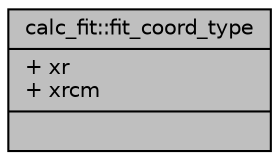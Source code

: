digraph "calc_fit::fit_coord_type"
{
  edge [fontname="Helvetica",fontsize="10",labelfontname="Helvetica",labelfontsize="10"];
  node [fontname="Helvetica",fontsize="10",shape=record];
  Node1 [label="{calc_fit::fit_coord_type\n|+ xr\l+ xrcm\l|}",height=0.2,width=0.4,color="black", fillcolor="grey75", style="filled" fontcolor="black"];
}
